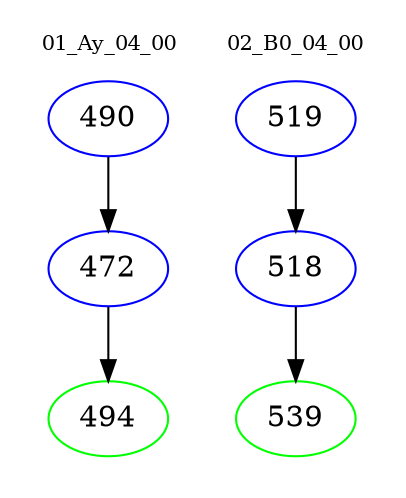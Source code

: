 digraph{
subgraph cluster_0 {
color = white
label = "01_Ay_04_00";
fontsize=10;
T0_490 [label="490", color="blue"]
T0_490 -> T0_472 [color="black"]
T0_472 [label="472", color="blue"]
T0_472 -> T0_494 [color="black"]
T0_494 [label="494", color="green"]
}
subgraph cluster_1 {
color = white
label = "02_B0_04_00";
fontsize=10;
T1_519 [label="519", color="blue"]
T1_519 -> T1_518 [color="black"]
T1_518 [label="518", color="blue"]
T1_518 -> T1_539 [color="black"]
T1_539 [label="539", color="green"]
}
}
